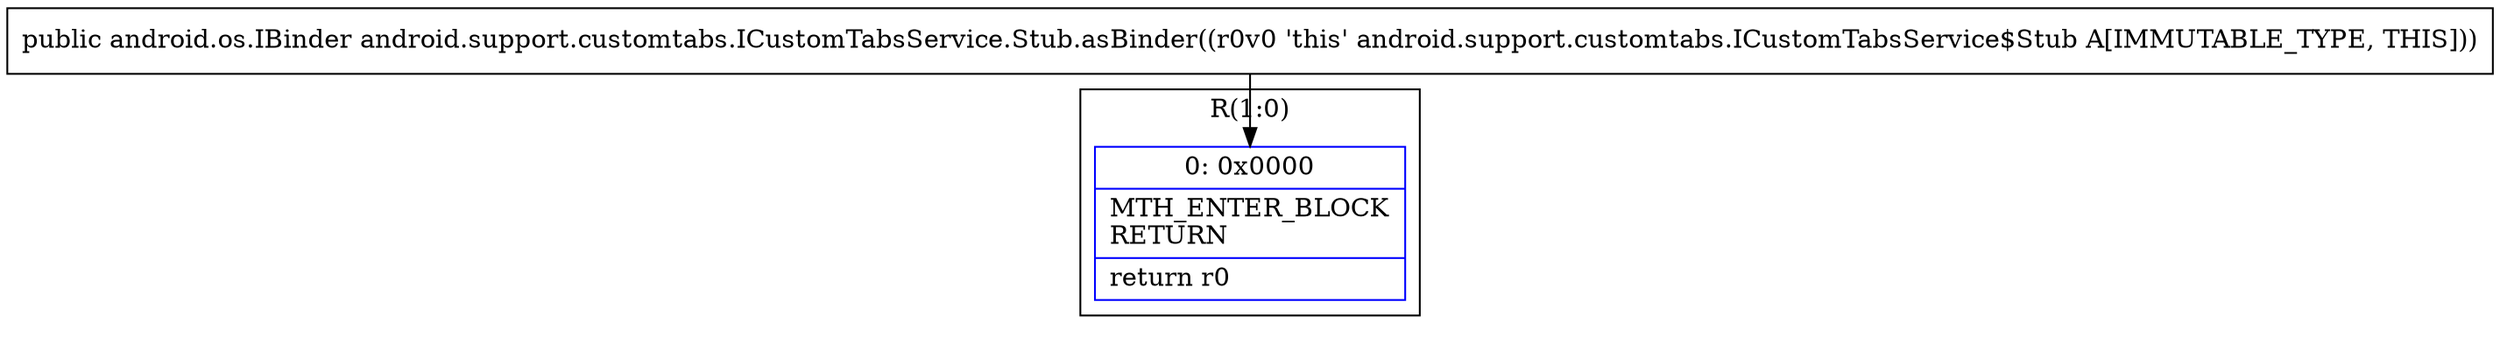 digraph "CFG forandroid.support.customtabs.ICustomTabsService.Stub.asBinder()Landroid\/os\/IBinder;" {
subgraph cluster_Region_1073906141 {
label = "R(1:0)";
node [shape=record,color=blue];
Node_0 [shape=record,label="{0\:\ 0x0000|MTH_ENTER_BLOCK\lRETURN\l|return r0\l}"];
}
MethodNode[shape=record,label="{public android.os.IBinder android.support.customtabs.ICustomTabsService.Stub.asBinder((r0v0 'this' android.support.customtabs.ICustomTabsService$Stub A[IMMUTABLE_TYPE, THIS])) }"];
MethodNode -> Node_0;
}

